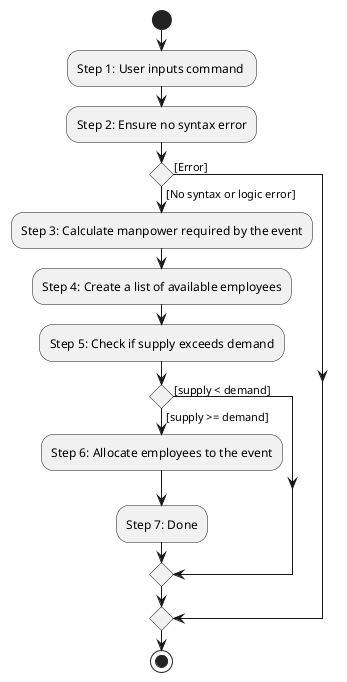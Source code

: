 @startuml
start
:Step 1: User inputs command ;
:Step 2: Ensure no syntax error;
if () then ([No syntax or logic error])
:Step 3: Calculate manpower required by the event;
:Step 4: Create a list of available employees;
:Step 5: Check if supply exceeds demand;
if () then ([supply >= demand])
:Step 6: Allocate employees to the event;
:Step 7: Done;
else ([supply < demand])
endif
else ([Error])
endif
stop
@enduml
